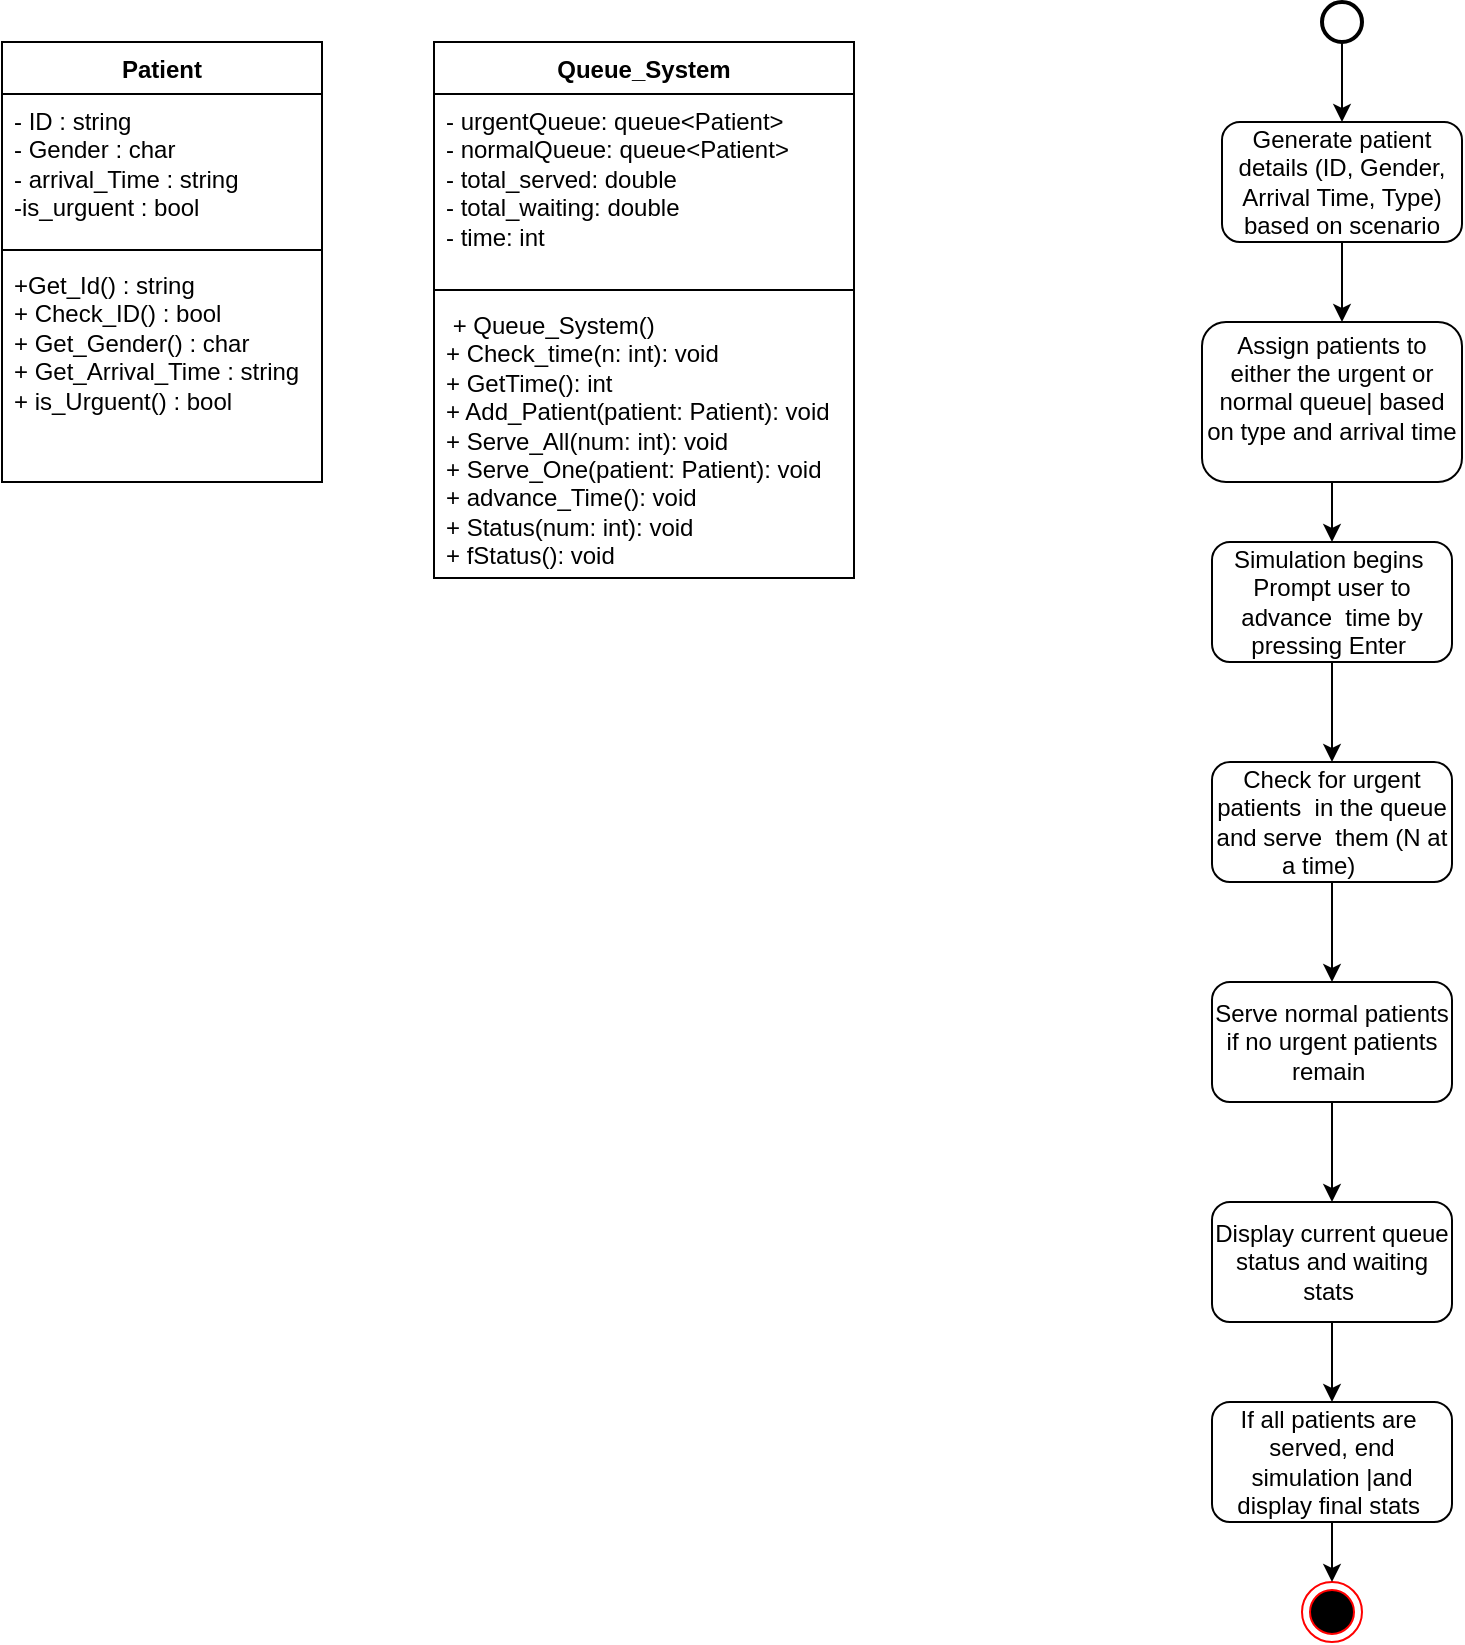 <mxfile version="24.8.3">
  <diagram name="Page-1" id="t6r5nnBZRY_cjMvH12U9">
    <mxGraphModel dx="1114" dy="600" grid="1" gridSize="10" guides="1" tooltips="1" connect="1" arrows="1" fold="1" page="1" pageScale="1" pageWidth="850" pageHeight="1100" math="0" shadow="0">
      <root>
        <mxCell id="0" />
        <mxCell id="1" parent="0" />
        <mxCell id="iDCBKettWaWd0seInYVd-1" value="Patient&lt;div&gt;&lt;br&gt;&lt;/div&gt;" style="swimlane;fontStyle=1;align=center;verticalAlign=top;childLayout=stackLayout;horizontal=1;startSize=26;horizontalStack=0;resizeParent=1;resizeParentMax=0;resizeLast=0;collapsible=1;marginBottom=0;whiteSpace=wrap;html=1;" vertex="1" parent="1">
          <mxGeometry x="50" y="50" width="160" height="220" as="geometry" />
        </mxCell>
        <mxCell id="iDCBKettWaWd0seInYVd-2" value="- ID : string&lt;div&gt;- Gender : char&lt;/div&gt;&lt;div&gt;- arrival_Time : string&lt;/div&gt;&lt;div&gt;-is_urguent : bool&lt;/div&gt;&lt;div&gt;&lt;br&gt;&lt;/div&gt;" style="text;strokeColor=none;fillColor=none;align=left;verticalAlign=top;spacingLeft=4;spacingRight=4;overflow=hidden;rotatable=0;points=[[0,0.5],[1,0.5]];portConstraint=eastwest;whiteSpace=wrap;html=1;" vertex="1" parent="iDCBKettWaWd0seInYVd-1">
          <mxGeometry y="26" width="160" height="74" as="geometry" />
        </mxCell>
        <mxCell id="iDCBKettWaWd0seInYVd-3" value="" style="line;strokeWidth=1;fillColor=none;align=left;verticalAlign=middle;spacingTop=-1;spacingLeft=3;spacingRight=3;rotatable=0;labelPosition=right;points=[];portConstraint=eastwest;strokeColor=inherit;" vertex="1" parent="iDCBKettWaWd0seInYVd-1">
          <mxGeometry y="100" width="160" height="8" as="geometry" />
        </mxCell>
        <mxCell id="iDCBKettWaWd0seInYVd-4" value="+Get_Id() : string&lt;div&gt;+ Check_ID() : bool&lt;/div&gt;&lt;div&gt;+ Get_Gender() : char&lt;/div&gt;&lt;div&gt;+ Get_Arrival_Time : string&lt;/div&gt;&lt;div&gt;+ is_Urguent() : bool&lt;br&gt;&lt;div&gt;&lt;br&gt;&lt;/div&gt;&lt;/div&gt;" style="text;strokeColor=none;fillColor=none;align=left;verticalAlign=top;spacingLeft=4;spacingRight=4;overflow=hidden;rotatable=0;points=[[0,0.5],[1,0.5]];portConstraint=eastwest;whiteSpace=wrap;html=1;" vertex="1" parent="iDCBKettWaWd0seInYVd-1">
          <mxGeometry y="108" width="160" height="112" as="geometry" />
        </mxCell>
        <mxCell id="iDCBKettWaWd0seInYVd-5" value="Queue_System" style="swimlane;fontStyle=1;align=center;verticalAlign=top;childLayout=stackLayout;horizontal=1;startSize=26;horizontalStack=0;resizeParent=1;resizeParentMax=0;resizeLast=0;collapsible=1;marginBottom=0;whiteSpace=wrap;html=1;" vertex="1" parent="1">
          <mxGeometry x="266" y="50" width="210" height="268" as="geometry" />
        </mxCell>
        <mxCell id="iDCBKettWaWd0seInYVd-6" value="- urgentQueue: queue&amp;lt;Patient&amp;gt;&lt;div&gt;- normalQueue: queue&amp;lt;Patient&amp;gt;&lt;/div&gt;&lt;div&gt;- total_served: double&lt;/div&gt;&lt;div&gt;- total_waiting: double&lt;/div&gt;&lt;div&gt;- time: int&amp;nbsp;&amp;nbsp;&lt;/div&gt;" style="text;strokeColor=none;fillColor=none;align=left;verticalAlign=top;spacingLeft=4;spacingRight=4;overflow=hidden;rotatable=0;points=[[0,0.5],[1,0.5]];portConstraint=eastwest;whiteSpace=wrap;html=1;" vertex="1" parent="iDCBKettWaWd0seInYVd-5">
          <mxGeometry y="26" width="210" height="94" as="geometry" />
        </mxCell>
        <mxCell id="iDCBKettWaWd0seInYVd-7" value="" style="line;strokeWidth=1;fillColor=none;align=left;verticalAlign=middle;spacingTop=-1;spacingLeft=3;spacingRight=3;rotatable=0;labelPosition=right;points=[];portConstraint=eastwest;strokeColor=inherit;" vertex="1" parent="iDCBKettWaWd0seInYVd-5">
          <mxGeometry y="120" width="210" height="8" as="geometry" />
        </mxCell>
        <mxCell id="iDCBKettWaWd0seInYVd-8" value="&amp;nbsp;+ Queue_System()&lt;div&gt;+ Check_time(n: int): void&lt;/div&gt;&lt;div&gt;+ GetTime(): int&amp;nbsp;&lt;/div&gt;&lt;div&gt;+ Add_Patient(patient: Patient): void&amp;nbsp;&lt;/div&gt;&lt;div&gt;+ Serve_All(num: int): void&amp;nbsp;&lt;/div&gt;&lt;div&gt;+ Serve_One(patient: Patient): void&lt;/div&gt;&lt;div&gt;+ advance_Time(): void&amp;nbsp;&lt;/div&gt;&lt;div&gt;+ Status(num: int): void&amp;nbsp;&lt;/div&gt;&lt;div&gt;+ fStatus(): void    &amp;nbsp;&amp;nbsp;&amp;nbsp;&amp;nbsp;&lt;/div&gt;" style="text;strokeColor=none;fillColor=none;align=left;verticalAlign=top;spacingLeft=4;spacingRight=4;overflow=hidden;rotatable=0;points=[[0,0.5],[1,0.5]];portConstraint=eastwest;whiteSpace=wrap;html=1;" vertex="1" parent="iDCBKettWaWd0seInYVd-5">
          <mxGeometry y="128" width="210" height="140" as="geometry" />
        </mxCell>
        <mxCell id="iDCBKettWaWd0seInYVd-10" value="" style="strokeWidth=2;html=1;shape=mxgraph.flowchart.start_2;whiteSpace=wrap;" vertex="1" parent="1">
          <mxGeometry x="710" y="30" width="20" height="20" as="geometry" />
        </mxCell>
        <mxCell id="iDCBKettWaWd0seInYVd-11" value="" style="endArrow=classic;html=1;rounded=0;exitX=0.5;exitY=1;exitDx=0;exitDy=0;exitPerimeter=0;" edge="1" parent="1" source="iDCBKettWaWd0seInYVd-10">
          <mxGeometry width="50" height="50" relative="1" as="geometry">
            <mxPoint x="710" y="110" as="sourcePoint" />
            <mxPoint x="720" y="90" as="targetPoint" />
            <Array as="points">
              <mxPoint x="720" y="90" />
            </Array>
          </mxGeometry>
        </mxCell>
        <mxCell id="iDCBKettWaWd0seInYVd-12" value="Generate patient details (ID, Gender, Arrival Time, Type) based on scenario  " style="rounded=1;whiteSpace=wrap;html=1;" vertex="1" parent="1">
          <mxGeometry x="660" y="90" width="120" height="60" as="geometry" />
        </mxCell>
        <mxCell id="iDCBKettWaWd0seInYVd-13" value="" style="endArrow=classic;html=1;rounded=0;exitX=0.5;exitY=1;exitDx=0;exitDy=0;" edge="1" parent="1" source="iDCBKettWaWd0seInYVd-12">
          <mxGeometry width="50" height="50" relative="1" as="geometry">
            <mxPoint x="730" y="160" as="sourcePoint" />
            <mxPoint x="720" y="190" as="targetPoint" />
          </mxGeometry>
        </mxCell>
        <mxCell id="iDCBKettWaWd0seInYVd-14" value="Assign patients to either the urgent or normal queue| based on type and arrival time&lt;div&gt;&lt;br&gt;&lt;/div&gt;" style="rounded=1;whiteSpace=wrap;html=1;" vertex="1" parent="1">
          <mxGeometry x="650" y="190" width="130" height="80" as="geometry" />
        </mxCell>
        <mxCell id="iDCBKettWaWd0seInYVd-15" value="Simulation begins&amp;nbsp; Prompt user to advance&amp;nbsp; time by pressing Enter&amp;nbsp;" style="rounded=1;whiteSpace=wrap;html=1;" vertex="1" parent="1">
          <mxGeometry x="655" y="300" width="120" height="60" as="geometry" />
        </mxCell>
        <mxCell id="iDCBKettWaWd0seInYVd-16" value="" style="endArrow=classic;html=1;rounded=0;exitX=0.5;exitY=1;exitDx=0;exitDy=0;entryX=0.5;entryY=0;entryDx=0;entryDy=0;" edge="1" parent="1" source="iDCBKettWaWd0seInYVd-14" target="iDCBKettWaWd0seInYVd-15">
          <mxGeometry width="50" height="50" relative="1" as="geometry">
            <mxPoint x="630" y="330" as="sourcePoint" />
            <mxPoint x="680" y="280" as="targetPoint" />
          </mxGeometry>
        </mxCell>
        <mxCell id="iDCBKettWaWd0seInYVd-17" value="" style="endArrow=classic;html=1;rounded=0;exitX=0.5;exitY=1;exitDx=0;exitDy=0;" edge="1" parent="1" source="iDCBKettWaWd0seInYVd-15">
          <mxGeometry width="50" height="50" relative="1" as="geometry">
            <mxPoint x="710" y="430" as="sourcePoint" />
            <mxPoint x="715" y="410" as="targetPoint" />
          </mxGeometry>
        </mxCell>
        <mxCell id="iDCBKettWaWd0seInYVd-18" value="Check for urgent patients&amp;nbsp; in the queue and serve&amp;nbsp; them (N at a time)&amp;nbsp; &amp;nbsp;&amp;nbsp;" style="rounded=1;whiteSpace=wrap;html=1;" vertex="1" parent="1">
          <mxGeometry x="655" y="410" width="120" height="60" as="geometry" />
        </mxCell>
        <mxCell id="iDCBKettWaWd0seInYVd-19" value="" style="endArrow=classic;html=1;rounded=0;exitX=0.5;exitY=1;exitDx=0;exitDy=0;" edge="1" parent="1" source="iDCBKettWaWd0seInYVd-18">
          <mxGeometry width="50" height="50" relative="1" as="geometry">
            <mxPoint x="690" y="500" as="sourcePoint" />
            <mxPoint x="715" y="520" as="targetPoint" />
          </mxGeometry>
        </mxCell>
        <mxCell id="iDCBKettWaWd0seInYVd-20" value="Serve normal patients if no urgent patients remain&amp;nbsp;" style="rounded=1;whiteSpace=wrap;html=1;" vertex="1" parent="1">
          <mxGeometry x="655" y="520" width="120" height="60" as="geometry" />
        </mxCell>
        <mxCell id="iDCBKettWaWd0seInYVd-21" value="" style="endArrow=classic;html=1;rounded=0;exitX=0.5;exitY=1;exitDx=0;exitDy=0;" edge="1" parent="1" source="iDCBKettWaWd0seInYVd-20">
          <mxGeometry width="50" height="50" relative="1" as="geometry">
            <mxPoint x="710" y="660" as="sourcePoint" />
            <mxPoint x="715" y="630" as="targetPoint" />
          </mxGeometry>
        </mxCell>
        <mxCell id="iDCBKettWaWd0seInYVd-22" value="Display current queue status and waiting stats&amp;nbsp;" style="rounded=1;whiteSpace=wrap;html=1;" vertex="1" parent="1">
          <mxGeometry x="655" y="630" width="120" height="60" as="geometry" />
        </mxCell>
        <mxCell id="iDCBKettWaWd0seInYVd-23" value="" style="endArrow=classic;html=1;rounded=0;exitX=0.5;exitY=1;exitDx=0;exitDy=0;" edge="1" parent="1" source="iDCBKettWaWd0seInYVd-22">
          <mxGeometry width="50" height="50" relative="1" as="geometry">
            <mxPoint x="710" y="740" as="sourcePoint" />
            <mxPoint x="715" y="730" as="targetPoint" />
          </mxGeometry>
        </mxCell>
        <mxCell id="iDCBKettWaWd0seInYVd-24" value="If all patients are&amp;nbsp; served, end simulation    |and display final stats&amp;nbsp;" style="rounded=1;whiteSpace=wrap;html=1;" vertex="1" parent="1">
          <mxGeometry x="655" y="730" width="120" height="60" as="geometry" />
        </mxCell>
        <mxCell id="iDCBKettWaWd0seInYVd-25" value="" style="ellipse;html=1;shape=endState;fillColor=#000000;strokeColor=#ff0000;" vertex="1" parent="1">
          <mxGeometry x="700" y="820" width="30" height="30" as="geometry" />
        </mxCell>
        <mxCell id="iDCBKettWaWd0seInYVd-26" value="" style="endArrow=classic;html=1;rounded=0;exitX=0.5;exitY=1;exitDx=0;exitDy=0;entryX=0.5;entryY=0;entryDx=0;entryDy=0;" edge="1" parent="1" source="iDCBKettWaWd0seInYVd-24" target="iDCBKettWaWd0seInYVd-25">
          <mxGeometry width="50" height="50" relative="1" as="geometry">
            <mxPoint x="650" y="860" as="sourcePoint" />
            <mxPoint x="700" y="810" as="targetPoint" />
          </mxGeometry>
        </mxCell>
      </root>
    </mxGraphModel>
  </diagram>
</mxfile>
